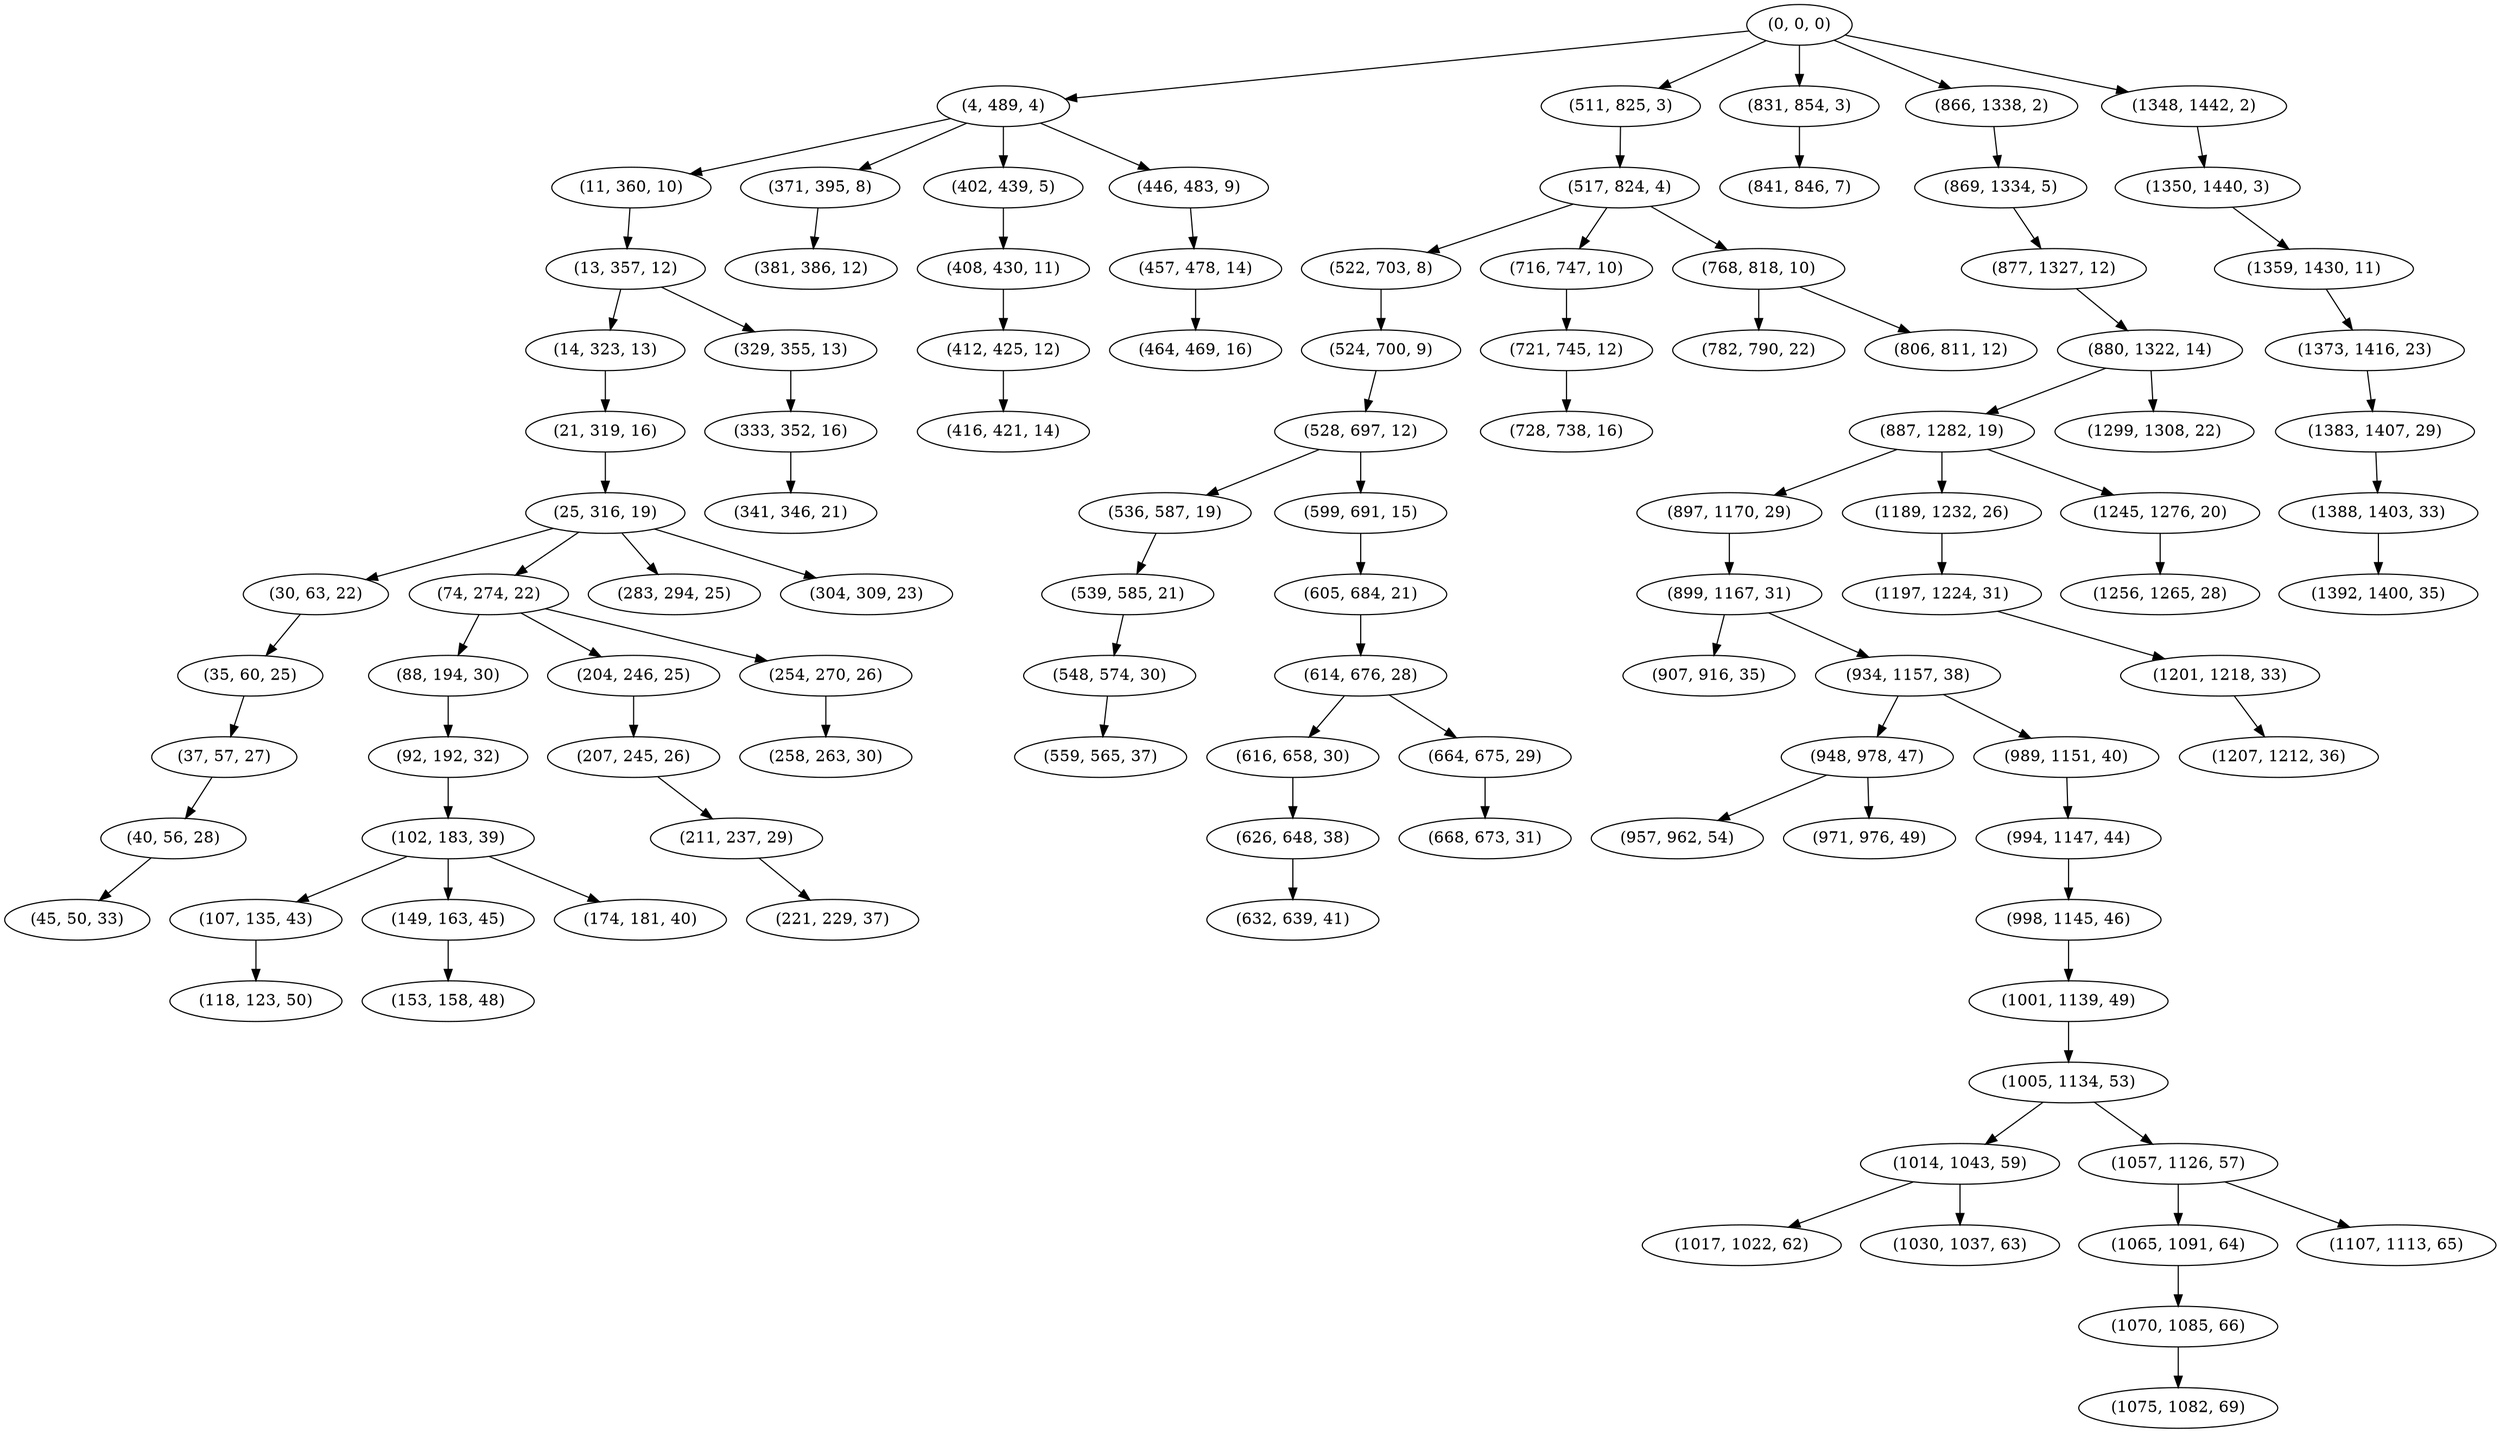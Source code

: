 digraph tree {
    "(0, 0, 0)";
    "(4, 489, 4)";
    "(11, 360, 10)";
    "(13, 357, 12)";
    "(14, 323, 13)";
    "(21, 319, 16)";
    "(25, 316, 19)";
    "(30, 63, 22)";
    "(35, 60, 25)";
    "(37, 57, 27)";
    "(40, 56, 28)";
    "(45, 50, 33)";
    "(74, 274, 22)";
    "(88, 194, 30)";
    "(92, 192, 32)";
    "(102, 183, 39)";
    "(107, 135, 43)";
    "(118, 123, 50)";
    "(149, 163, 45)";
    "(153, 158, 48)";
    "(174, 181, 40)";
    "(204, 246, 25)";
    "(207, 245, 26)";
    "(211, 237, 29)";
    "(221, 229, 37)";
    "(254, 270, 26)";
    "(258, 263, 30)";
    "(283, 294, 25)";
    "(304, 309, 23)";
    "(329, 355, 13)";
    "(333, 352, 16)";
    "(341, 346, 21)";
    "(371, 395, 8)";
    "(381, 386, 12)";
    "(402, 439, 5)";
    "(408, 430, 11)";
    "(412, 425, 12)";
    "(416, 421, 14)";
    "(446, 483, 9)";
    "(457, 478, 14)";
    "(464, 469, 16)";
    "(511, 825, 3)";
    "(517, 824, 4)";
    "(522, 703, 8)";
    "(524, 700, 9)";
    "(528, 697, 12)";
    "(536, 587, 19)";
    "(539, 585, 21)";
    "(548, 574, 30)";
    "(559, 565, 37)";
    "(599, 691, 15)";
    "(605, 684, 21)";
    "(614, 676, 28)";
    "(616, 658, 30)";
    "(626, 648, 38)";
    "(632, 639, 41)";
    "(664, 675, 29)";
    "(668, 673, 31)";
    "(716, 747, 10)";
    "(721, 745, 12)";
    "(728, 738, 16)";
    "(768, 818, 10)";
    "(782, 790, 22)";
    "(806, 811, 12)";
    "(831, 854, 3)";
    "(841, 846, 7)";
    "(866, 1338, 2)";
    "(869, 1334, 5)";
    "(877, 1327, 12)";
    "(880, 1322, 14)";
    "(887, 1282, 19)";
    "(897, 1170, 29)";
    "(899, 1167, 31)";
    "(907, 916, 35)";
    "(934, 1157, 38)";
    "(948, 978, 47)";
    "(957, 962, 54)";
    "(971, 976, 49)";
    "(989, 1151, 40)";
    "(994, 1147, 44)";
    "(998, 1145, 46)";
    "(1001, 1139, 49)";
    "(1005, 1134, 53)";
    "(1014, 1043, 59)";
    "(1017, 1022, 62)";
    "(1030, 1037, 63)";
    "(1057, 1126, 57)";
    "(1065, 1091, 64)";
    "(1070, 1085, 66)";
    "(1075, 1082, 69)";
    "(1107, 1113, 65)";
    "(1189, 1232, 26)";
    "(1197, 1224, 31)";
    "(1201, 1218, 33)";
    "(1207, 1212, 36)";
    "(1245, 1276, 20)";
    "(1256, 1265, 28)";
    "(1299, 1308, 22)";
    "(1348, 1442, 2)";
    "(1350, 1440, 3)";
    "(1359, 1430, 11)";
    "(1373, 1416, 23)";
    "(1383, 1407, 29)";
    "(1388, 1403, 33)";
    "(1392, 1400, 35)";
    "(0, 0, 0)" -> "(4, 489, 4)";
    "(0, 0, 0)" -> "(511, 825, 3)";
    "(0, 0, 0)" -> "(831, 854, 3)";
    "(0, 0, 0)" -> "(866, 1338, 2)";
    "(0, 0, 0)" -> "(1348, 1442, 2)";
    "(4, 489, 4)" -> "(11, 360, 10)";
    "(4, 489, 4)" -> "(371, 395, 8)";
    "(4, 489, 4)" -> "(402, 439, 5)";
    "(4, 489, 4)" -> "(446, 483, 9)";
    "(11, 360, 10)" -> "(13, 357, 12)";
    "(13, 357, 12)" -> "(14, 323, 13)";
    "(13, 357, 12)" -> "(329, 355, 13)";
    "(14, 323, 13)" -> "(21, 319, 16)";
    "(21, 319, 16)" -> "(25, 316, 19)";
    "(25, 316, 19)" -> "(30, 63, 22)";
    "(25, 316, 19)" -> "(74, 274, 22)";
    "(25, 316, 19)" -> "(283, 294, 25)";
    "(25, 316, 19)" -> "(304, 309, 23)";
    "(30, 63, 22)" -> "(35, 60, 25)";
    "(35, 60, 25)" -> "(37, 57, 27)";
    "(37, 57, 27)" -> "(40, 56, 28)";
    "(40, 56, 28)" -> "(45, 50, 33)";
    "(74, 274, 22)" -> "(88, 194, 30)";
    "(74, 274, 22)" -> "(204, 246, 25)";
    "(74, 274, 22)" -> "(254, 270, 26)";
    "(88, 194, 30)" -> "(92, 192, 32)";
    "(92, 192, 32)" -> "(102, 183, 39)";
    "(102, 183, 39)" -> "(107, 135, 43)";
    "(102, 183, 39)" -> "(149, 163, 45)";
    "(102, 183, 39)" -> "(174, 181, 40)";
    "(107, 135, 43)" -> "(118, 123, 50)";
    "(149, 163, 45)" -> "(153, 158, 48)";
    "(204, 246, 25)" -> "(207, 245, 26)";
    "(207, 245, 26)" -> "(211, 237, 29)";
    "(211, 237, 29)" -> "(221, 229, 37)";
    "(254, 270, 26)" -> "(258, 263, 30)";
    "(329, 355, 13)" -> "(333, 352, 16)";
    "(333, 352, 16)" -> "(341, 346, 21)";
    "(371, 395, 8)" -> "(381, 386, 12)";
    "(402, 439, 5)" -> "(408, 430, 11)";
    "(408, 430, 11)" -> "(412, 425, 12)";
    "(412, 425, 12)" -> "(416, 421, 14)";
    "(446, 483, 9)" -> "(457, 478, 14)";
    "(457, 478, 14)" -> "(464, 469, 16)";
    "(511, 825, 3)" -> "(517, 824, 4)";
    "(517, 824, 4)" -> "(522, 703, 8)";
    "(517, 824, 4)" -> "(716, 747, 10)";
    "(517, 824, 4)" -> "(768, 818, 10)";
    "(522, 703, 8)" -> "(524, 700, 9)";
    "(524, 700, 9)" -> "(528, 697, 12)";
    "(528, 697, 12)" -> "(536, 587, 19)";
    "(528, 697, 12)" -> "(599, 691, 15)";
    "(536, 587, 19)" -> "(539, 585, 21)";
    "(539, 585, 21)" -> "(548, 574, 30)";
    "(548, 574, 30)" -> "(559, 565, 37)";
    "(599, 691, 15)" -> "(605, 684, 21)";
    "(605, 684, 21)" -> "(614, 676, 28)";
    "(614, 676, 28)" -> "(616, 658, 30)";
    "(614, 676, 28)" -> "(664, 675, 29)";
    "(616, 658, 30)" -> "(626, 648, 38)";
    "(626, 648, 38)" -> "(632, 639, 41)";
    "(664, 675, 29)" -> "(668, 673, 31)";
    "(716, 747, 10)" -> "(721, 745, 12)";
    "(721, 745, 12)" -> "(728, 738, 16)";
    "(768, 818, 10)" -> "(782, 790, 22)";
    "(768, 818, 10)" -> "(806, 811, 12)";
    "(831, 854, 3)" -> "(841, 846, 7)";
    "(866, 1338, 2)" -> "(869, 1334, 5)";
    "(869, 1334, 5)" -> "(877, 1327, 12)";
    "(877, 1327, 12)" -> "(880, 1322, 14)";
    "(880, 1322, 14)" -> "(887, 1282, 19)";
    "(880, 1322, 14)" -> "(1299, 1308, 22)";
    "(887, 1282, 19)" -> "(897, 1170, 29)";
    "(887, 1282, 19)" -> "(1189, 1232, 26)";
    "(887, 1282, 19)" -> "(1245, 1276, 20)";
    "(897, 1170, 29)" -> "(899, 1167, 31)";
    "(899, 1167, 31)" -> "(907, 916, 35)";
    "(899, 1167, 31)" -> "(934, 1157, 38)";
    "(934, 1157, 38)" -> "(948, 978, 47)";
    "(934, 1157, 38)" -> "(989, 1151, 40)";
    "(948, 978, 47)" -> "(957, 962, 54)";
    "(948, 978, 47)" -> "(971, 976, 49)";
    "(989, 1151, 40)" -> "(994, 1147, 44)";
    "(994, 1147, 44)" -> "(998, 1145, 46)";
    "(998, 1145, 46)" -> "(1001, 1139, 49)";
    "(1001, 1139, 49)" -> "(1005, 1134, 53)";
    "(1005, 1134, 53)" -> "(1014, 1043, 59)";
    "(1005, 1134, 53)" -> "(1057, 1126, 57)";
    "(1014, 1043, 59)" -> "(1017, 1022, 62)";
    "(1014, 1043, 59)" -> "(1030, 1037, 63)";
    "(1057, 1126, 57)" -> "(1065, 1091, 64)";
    "(1057, 1126, 57)" -> "(1107, 1113, 65)";
    "(1065, 1091, 64)" -> "(1070, 1085, 66)";
    "(1070, 1085, 66)" -> "(1075, 1082, 69)";
    "(1189, 1232, 26)" -> "(1197, 1224, 31)";
    "(1197, 1224, 31)" -> "(1201, 1218, 33)";
    "(1201, 1218, 33)" -> "(1207, 1212, 36)";
    "(1245, 1276, 20)" -> "(1256, 1265, 28)";
    "(1348, 1442, 2)" -> "(1350, 1440, 3)";
    "(1350, 1440, 3)" -> "(1359, 1430, 11)";
    "(1359, 1430, 11)" -> "(1373, 1416, 23)";
    "(1373, 1416, 23)" -> "(1383, 1407, 29)";
    "(1383, 1407, 29)" -> "(1388, 1403, 33)";
    "(1388, 1403, 33)" -> "(1392, 1400, 35)";
}

